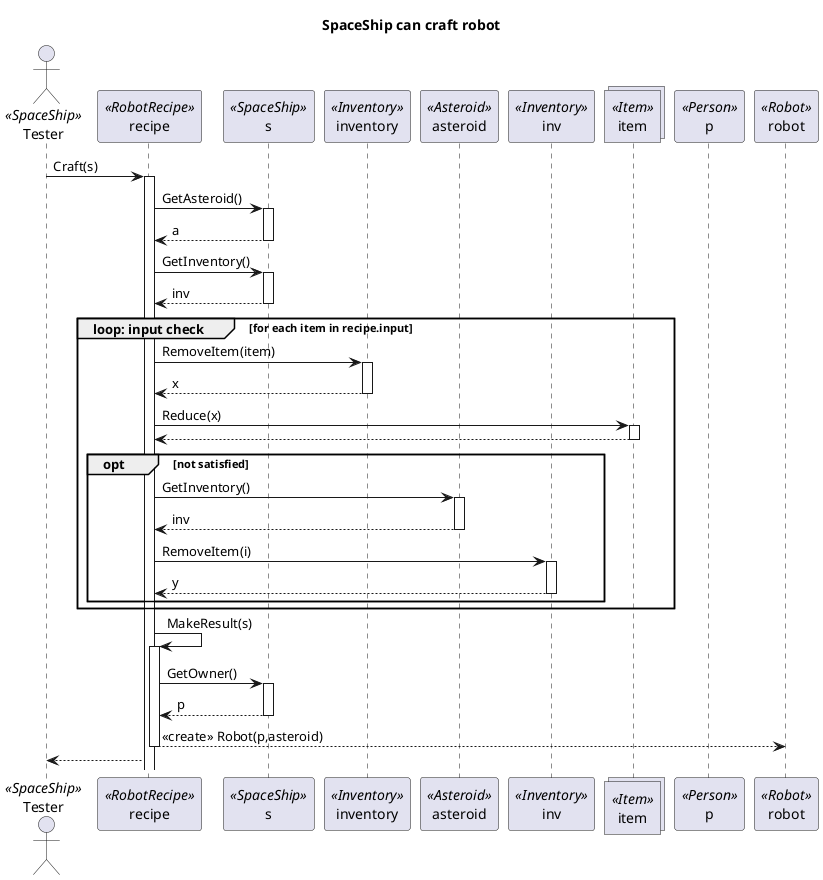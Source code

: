 @startuml
actor Tester as Tester<<SpaceShip>>
participant recipe as recipe <<RobotRecipe>>
participant s as s <<SpaceShip>>
participant inventory as inventory <<Inventory>>
participant asteroid as asteroid <<Asteroid>>
participant inv as inv <<Inventory>>
collections item as item <<Item>>
participant p as p <<Person>>
participant robot as robot <<Robot>>

title SpaceShip can craft robot

Tester-> recipe++: Craft(s)

recipe -> s++: GetAsteroid()
s --> recipe--: a

recipe -> s++: GetInventory()
s --> recipe--: inv

group loop: input check[for each item in recipe.input]

    recipe -> inventory++: RemoveItem(item)
    inventory-->recipe--: x

    recipe -> item++: Reduce(x)
    item --> recipe--: 

    group opt [not satisfied]
        recipe -> asteroid++: GetInventory()
        asteroid --> recipe--: inv

        recipe -> inv++: RemoveItem(i)
        inv--> recipe--: y
    end
end
recipe -> recipe++: MakeResult(s)
recipe -> s++: GetOwner()

s--> recipe--: p
recipe --> robot--: <<create>> Robot(p,asteroid)

recipe --> Tester: 
@enduml